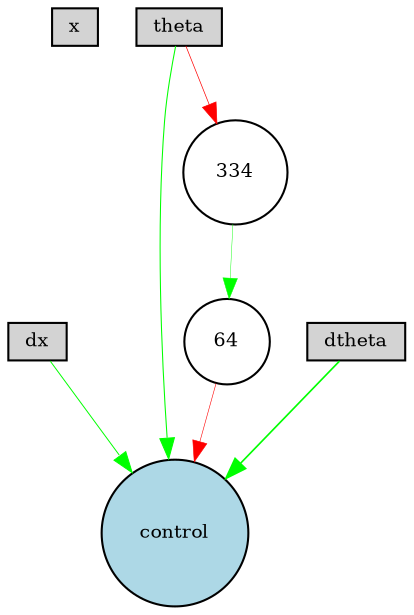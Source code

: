 digraph {
	node [fontsize=9 height=0.2 shape=circle width=0.2]
	x [fillcolor=lightgray shape=box style=filled]
	dx [fillcolor=lightgray shape=box style=filled]
	theta [fillcolor=lightgray shape=box style=filled]
	dtheta [fillcolor=lightgray shape=box style=filled]
	control [fillcolor=lightblue style=filled]
	64 [fillcolor=white style=filled]
	334 [fillcolor=white style=filled]
	dx -> control [color=green penwidth=0.4682107918231865 style=solid]
	theta -> control [color=green penwidth=0.507998550696436 style=solid]
	dtheta -> control [color=green penwidth=0.7983040126658089 style=solid]
	theta -> 334 [color=red penwidth=0.3338376597138729 style=solid]
	334 -> 64 [color=green penwidth=0.21083615220014665 style=solid]
	64 -> control [color=red penwidth=0.2776501359492228 style=solid]
}
